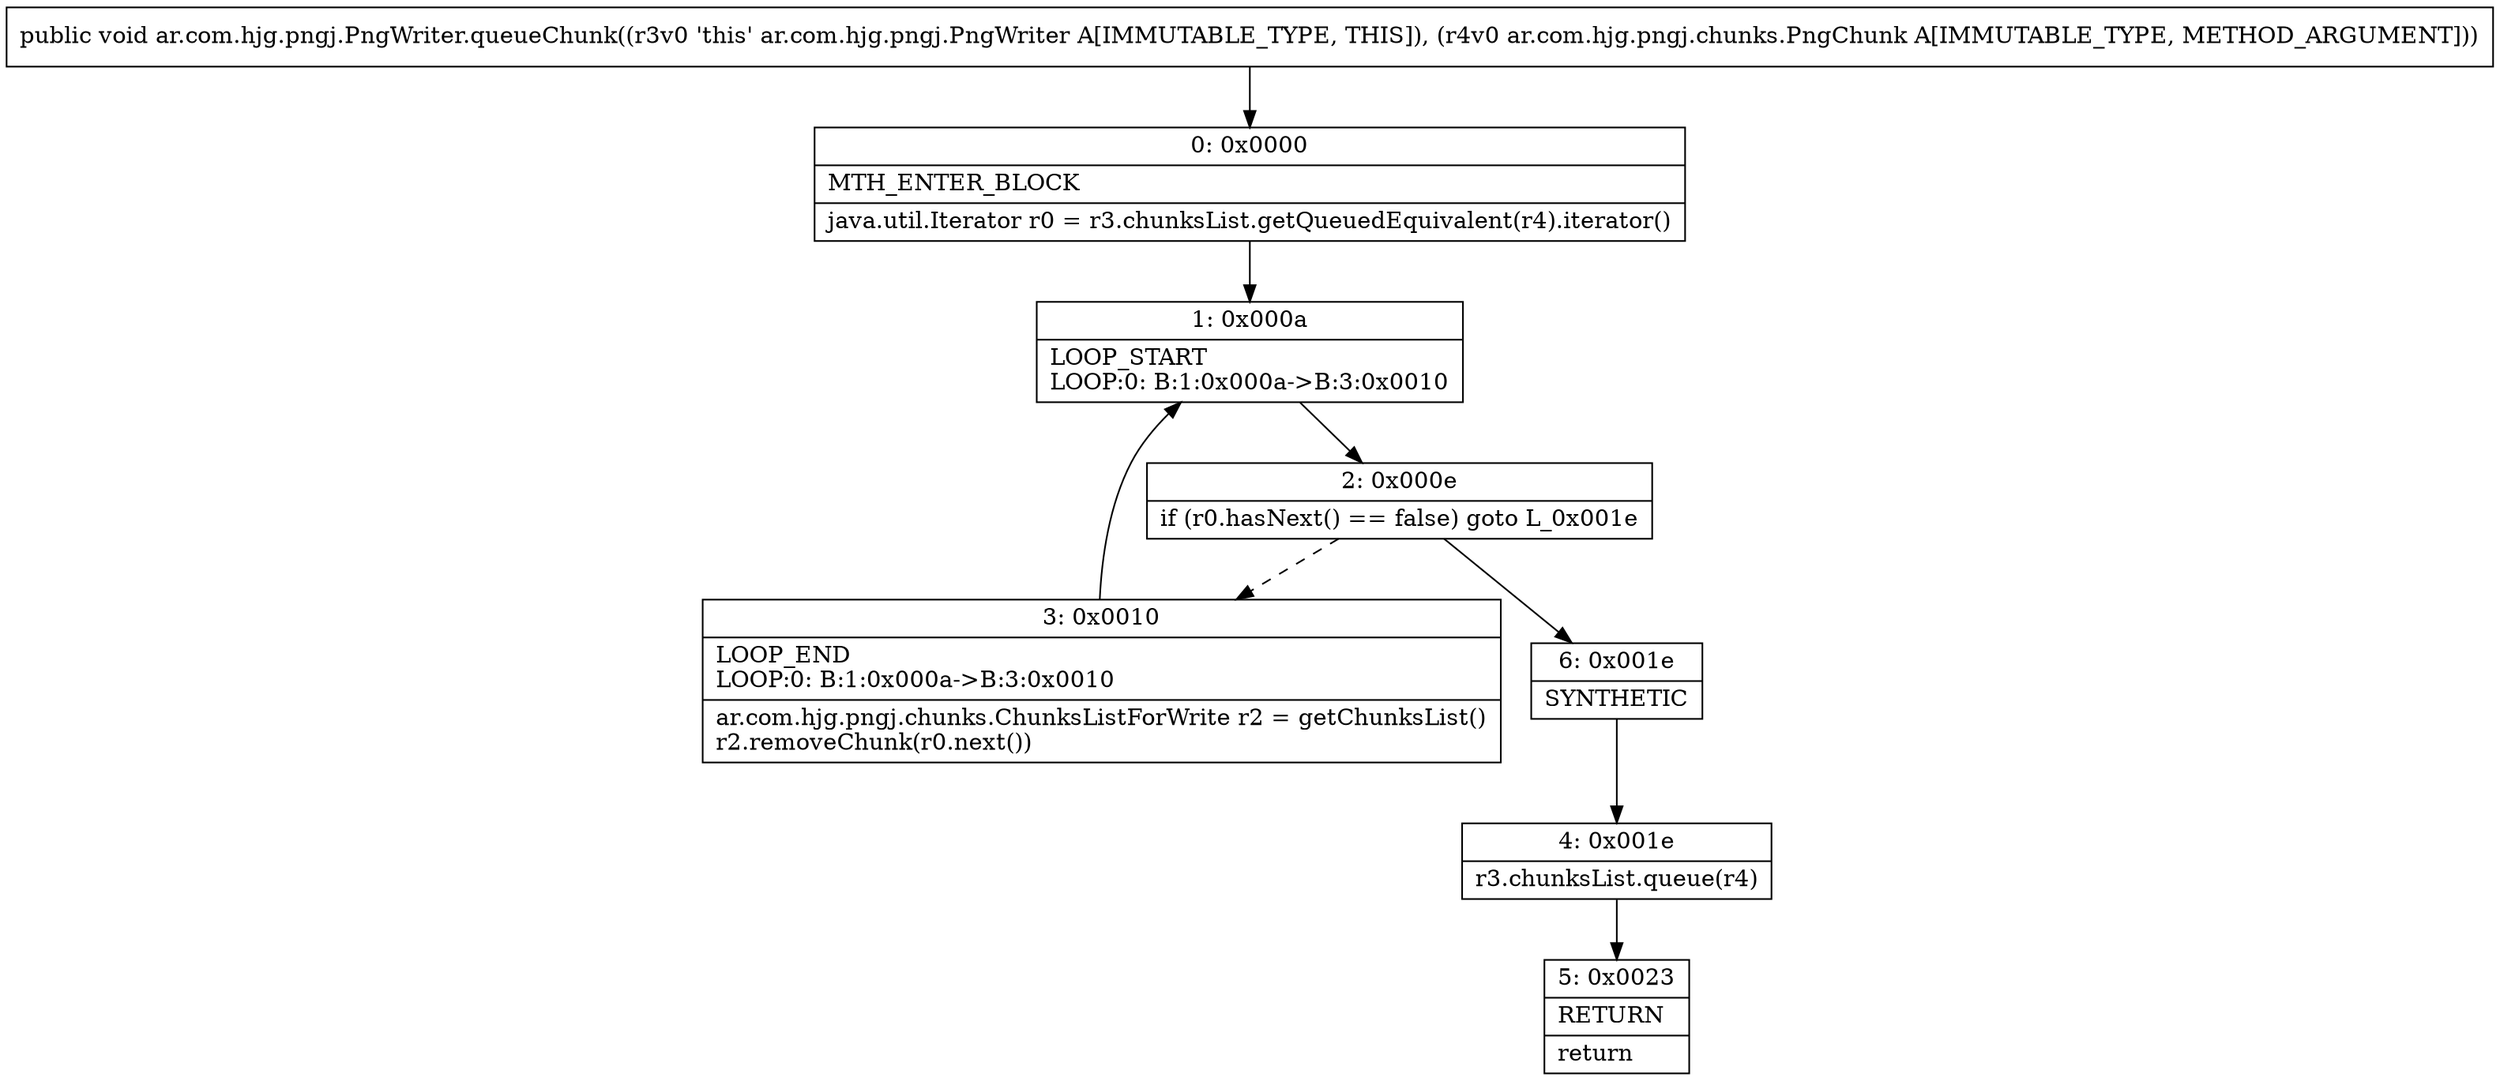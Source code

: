 digraph "CFG forar.com.hjg.pngj.PngWriter.queueChunk(Lar\/com\/hjg\/pngj\/chunks\/PngChunk;)V" {
Node_0 [shape=record,label="{0\:\ 0x0000|MTH_ENTER_BLOCK\l|java.util.Iterator r0 = r3.chunksList.getQueuedEquivalent(r4).iterator()\l}"];
Node_1 [shape=record,label="{1\:\ 0x000a|LOOP_START\lLOOP:0: B:1:0x000a\-\>B:3:0x0010\l}"];
Node_2 [shape=record,label="{2\:\ 0x000e|if (r0.hasNext() == false) goto L_0x001e\l}"];
Node_3 [shape=record,label="{3\:\ 0x0010|LOOP_END\lLOOP:0: B:1:0x000a\-\>B:3:0x0010\l|ar.com.hjg.pngj.chunks.ChunksListForWrite r2 = getChunksList()\lr2.removeChunk(r0.next())\l}"];
Node_4 [shape=record,label="{4\:\ 0x001e|r3.chunksList.queue(r4)\l}"];
Node_5 [shape=record,label="{5\:\ 0x0023|RETURN\l|return\l}"];
Node_6 [shape=record,label="{6\:\ 0x001e|SYNTHETIC\l}"];
MethodNode[shape=record,label="{public void ar.com.hjg.pngj.PngWriter.queueChunk((r3v0 'this' ar.com.hjg.pngj.PngWriter A[IMMUTABLE_TYPE, THIS]), (r4v0 ar.com.hjg.pngj.chunks.PngChunk A[IMMUTABLE_TYPE, METHOD_ARGUMENT])) }"];
MethodNode -> Node_0;
Node_0 -> Node_1;
Node_1 -> Node_2;
Node_2 -> Node_3[style=dashed];
Node_2 -> Node_6;
Node_3 -> Node_1;
Node_4 -> Node_5;
Node_6 -> Node_4;
}

